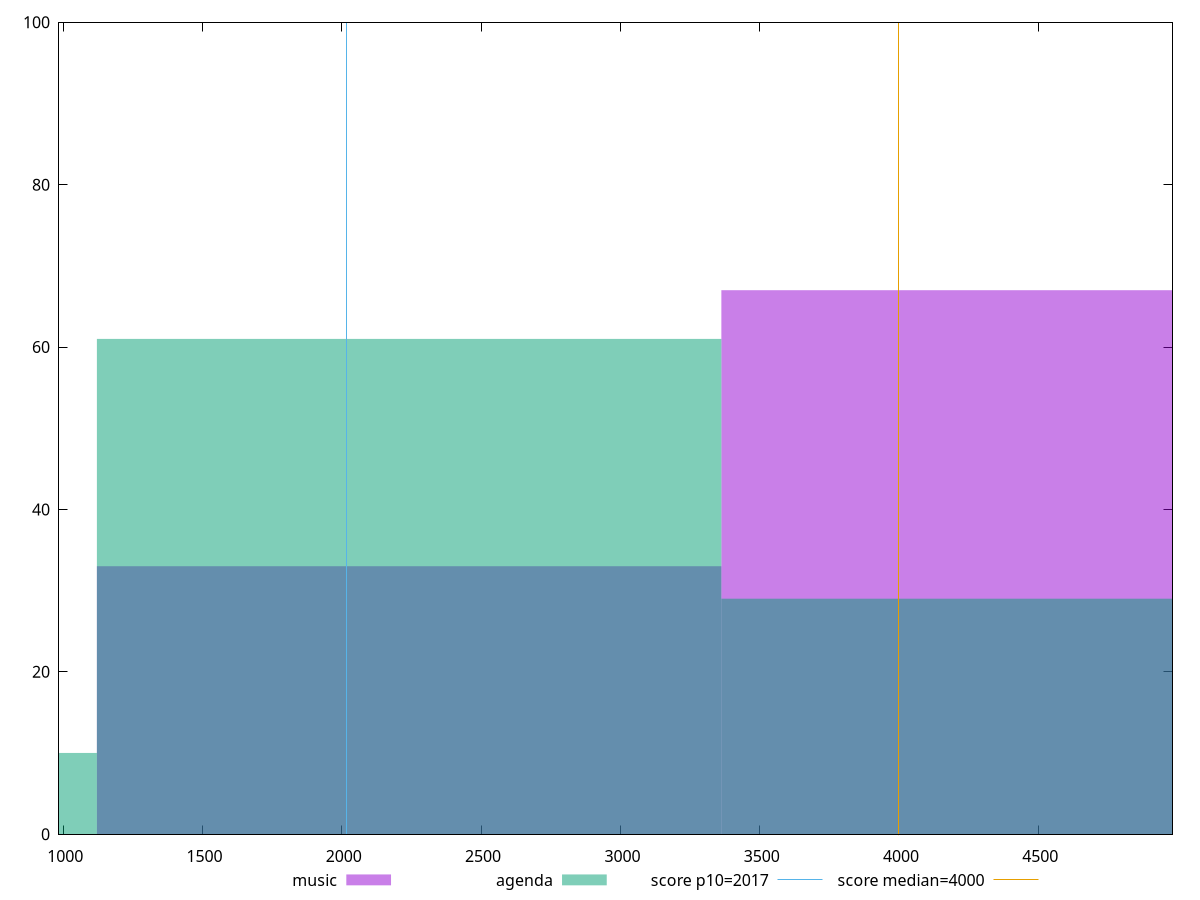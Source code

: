 reset

$music <<EOF
2241.614964253015 33
4483.22992850603 67
EOF

$agenda <<EOF
2241.614964253015 61
0 10
4483.22992850603 29
EOF

set key outside below
set boxwidth 2241.614964253015
set xrange [984.7800000000008:4981.827999999987]
set yrange [0:100]
set trange [0:100]
set style fill transparent solid 0.5 noborder

set parametric
set terminal svg size 640, 500 enhanced background rgb 'white'
set output "reports/report_00028_2021-02-24T12-49-42.674Z/mainthread-work-breakdown/comparison/histogram/0_vs_1.svg"

plot $music title "music" with boxes, \
     $agenda title "agenda" with boxes, \
     2017,t title "score p10=2017", \
     4000,t title "score median=4000"

reset

